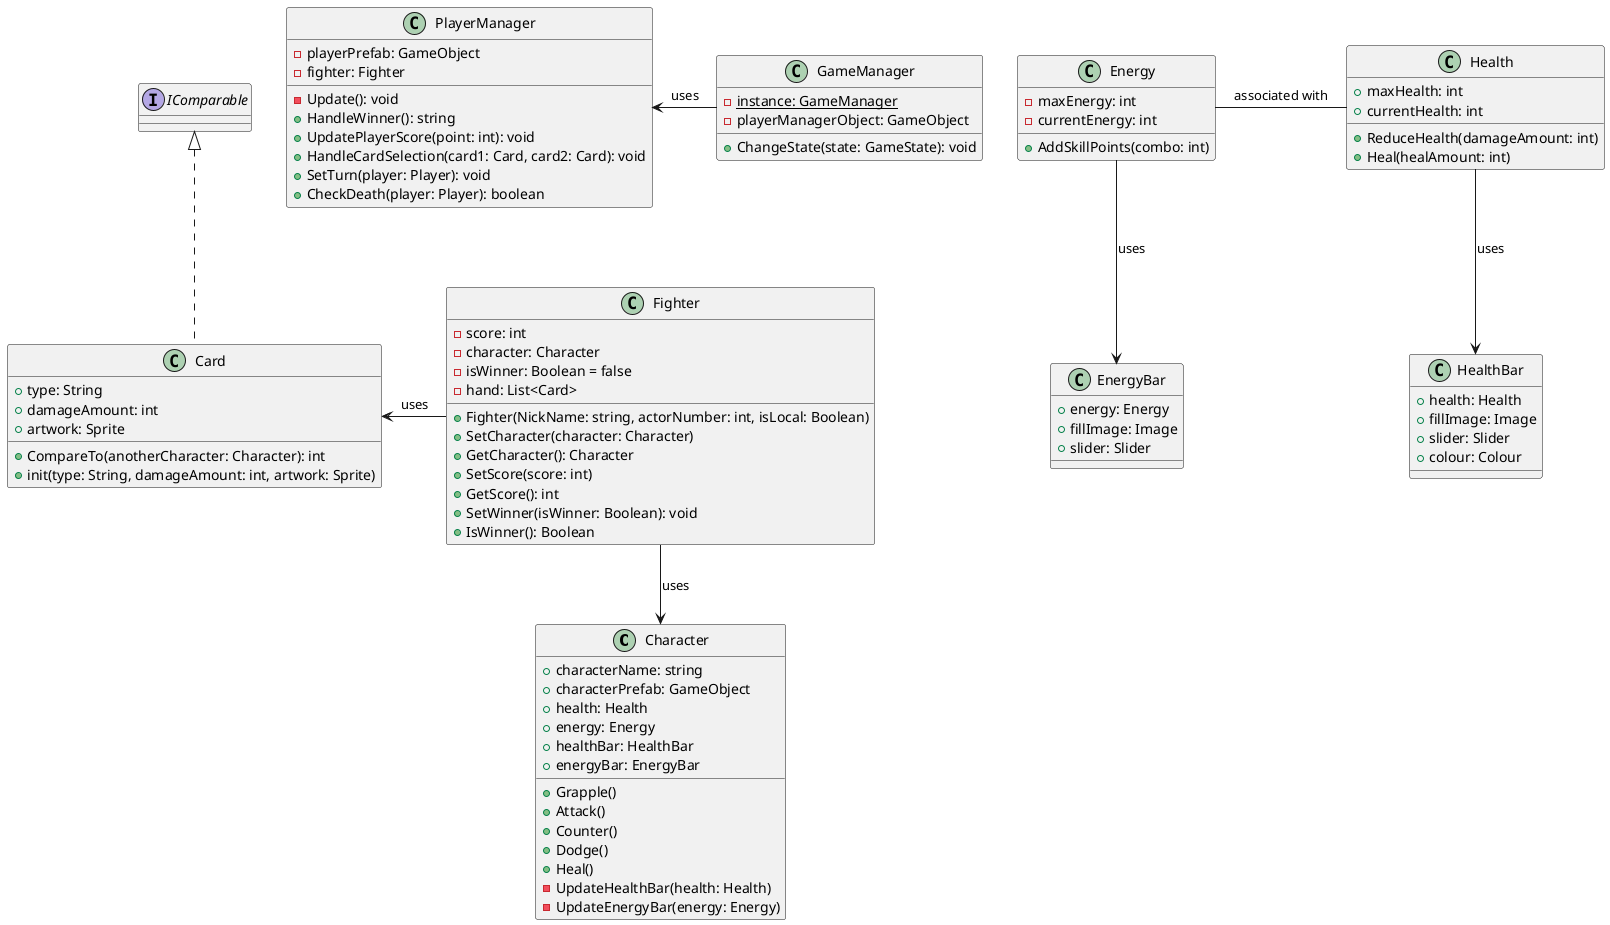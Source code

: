 @startuml diagram


class Character{
    +characterName: string
    +characterPrefab: GameObject
    +health: Health
    +energy: Energy
    +healthBar: HealthBar
    +energyBar: EnergyBar

    +Grapple()
    +Attack()
    +Counter()
    +Dodge()
    +Heal()
    -UpdateHealthBar(health: Health)
    -UpdateEnergyBar(energy: Energy)
}


class Fighter{
    -score: int
    -character: Character
    -isWinner: Boolean = false
    -hand: List<Card>
        
    +Fighter(NickName: string, actorNumber: int, isLocal: Boolean)
    +SetCharacter(character: Character)
    +GetCharacter(): Character
    +SetScore(score: int)
    +GetScore(): int
    +SetWinner(isWinner: Boolean): void
    +IsWinner(): Boolean
}

class Card implements IComparable{
    +type: String
    +damageAmount: int
    +artwork: Sprite
    +CompareTo(anotherCharacter: Character): int
    +init(type: String, damageAmount: int, artwork: Sprite)

}

class Energy{
    -maxEnergy: int
    -currentEnergy: int

    +AddSkillPoints(combo: int)
}

class Health{
    +maxHealth: int
    +currentHealth: int
    +ReduceHealth(damageAmount: int)
    +Heal(healAmount: int)
}

class EnergyBar{
    +energy: Energy
    +fillImage: Image
    +slider: Slider
}

class HealthBar{
    +health: Health
    +fillImage: Image
    +slider: Slider
    +colour: Colour
}

class PlayerManager{
    -playerPrefab: GameObject
    -fighter: Fighter 
  
    -Update(): void
    +HandleWinner(): string
    +UpdatePlayerScore(point: int): void
    +HandleCardSelection(card1: Card, card2: Card): void
    +SetTurn(player: Player): void
    +CheckDeath(player: Player): boolean
}

class GameManager{
    -{static}instance: GameManager
    -playerManagerObject: GameObject
    
    +ChangeState(state: GameState): void

}

GameManager -left-> PlayerManager:uses

Fighter--> Character: uses
Health --> HealthBar: uses
Energy --> EnergyBar: uses
Energy -right- Health: associated with
Fighter -left-> Card: uses


@enduml
